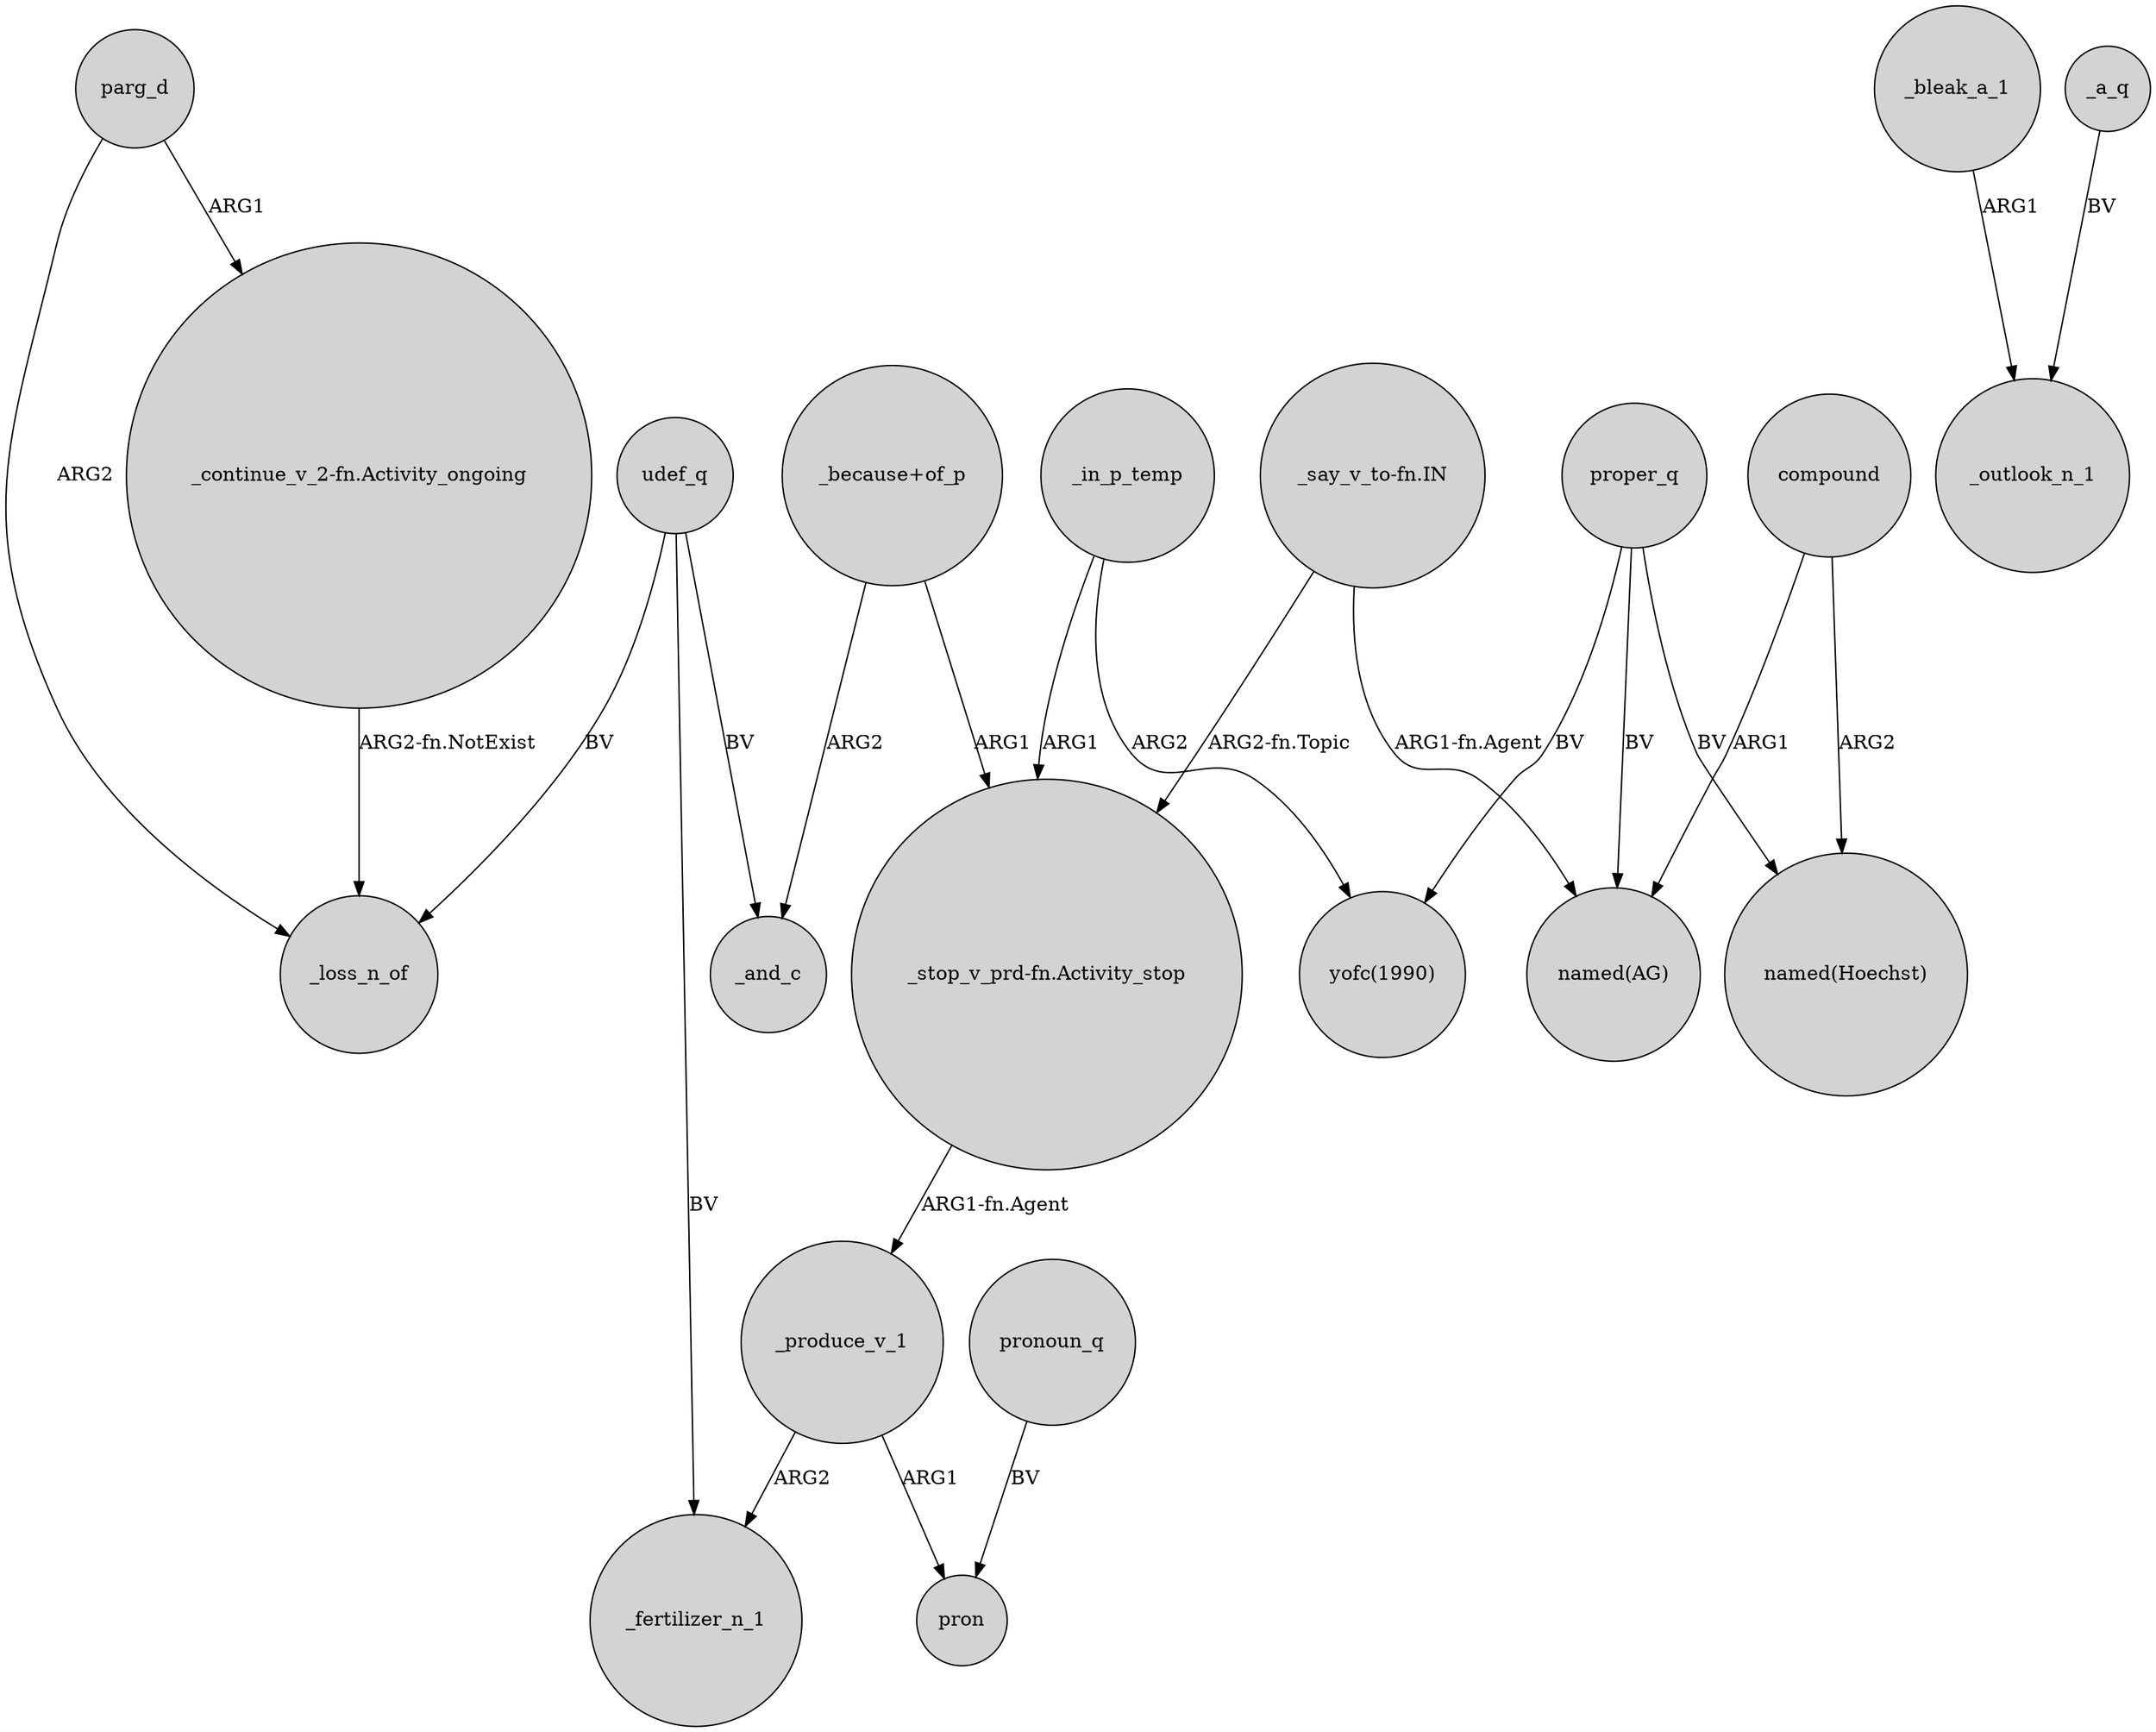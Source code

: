 digraph {
	node [shape=circle style=filled]
	parg_d -> "_continue_v_2-fn.Activity_ongoing" [label=ARG1]
	udef_q -> _fertilizer_n_1 [label=BV]
	"_because+of_p" -> _and_c [label=ARG2]
	compound -> "named(Hoechst)" [label=ARG2]
	proper_q -> "named(Hoechst)" [label=BV]
	_in_p_temp -> "yofc(1990)" [label=ARG2]
	proper_q -> "yofc(1990)" [label=BV]
	proper_q -> "named(AG)" [label=BV]
	_produce_v_1 -> pron [label=ARG1]
	_in_p_temp -> "_stop_v_prd-fn.Activity_stop" [label=ARG1]
	pronoun_q -> pron [label=BV]
	compound -> "named(AG)" [label=ARG1]
	parg_d -> _loss_n_of [label=ARG2]
	"_say_v_to-fn.IN" -> "named(AG)" [label="ARG1-fn.Agent"]
	"_stop_v_prd-fn.Activity_stop" -> _produce_v_1 [label="ARG1-fn.Agent"]
	"_say_v_to-fn.IN" -> "_stop_v_prd-fn.Activity_stop" [label="ARG2-fn.Topic"]
	"_because+of_p" -> "_stop_v_prd-fn.Activity_stop" [label=ARG1]
	_bleak_a_1 -> _outlook_n_1 [label=ARG1]
	_produce_v_1 -> _fertilizer_n_1 [label=ARG2]
	_a_q -> _outlook_n_1 [label=BV]
	udef_q -> _and_c [label=BV]
	udef_q -> _loss_n_of [label=BV]
	"_continue_v_2-fn.Activity_ongoing" -> _loss_n_of [label="ARG2-fn.NotExist"]
}
